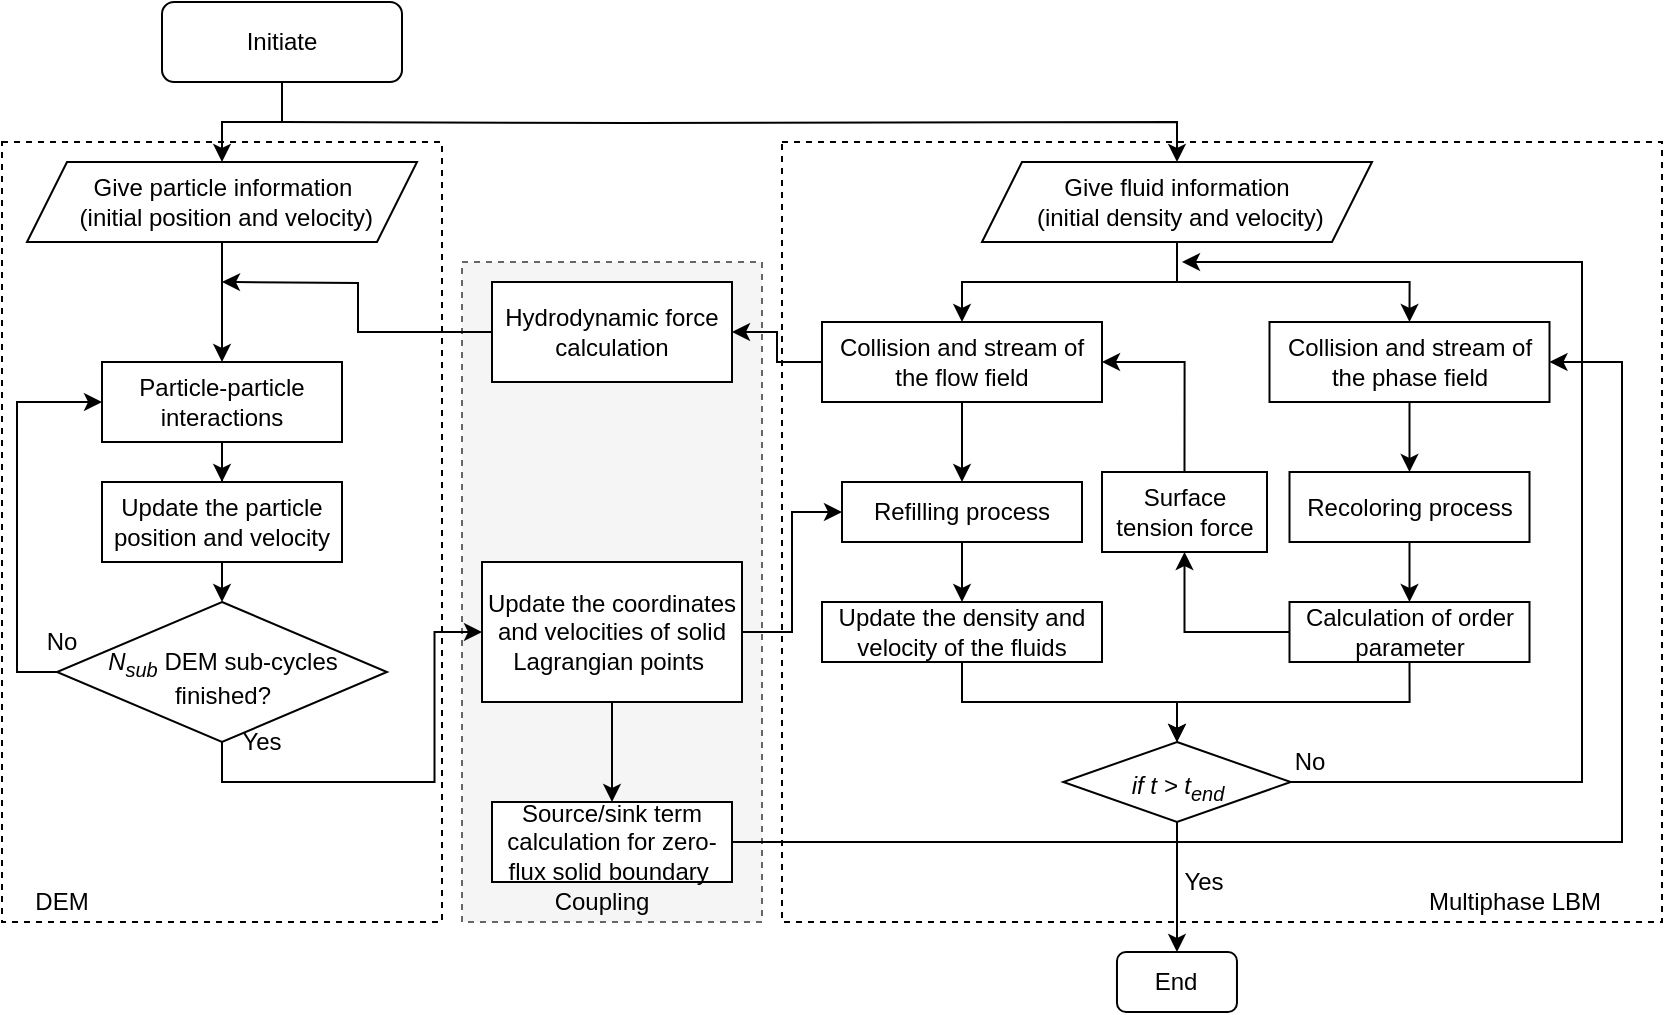 <mxfile version="13.6.5" type="github">
  <diagram id="C5RBs43oDa-KdzZeNtuy" name="Page-1">
    <mxGraphModel dx="1186" dy="681" grid="1" gridSize="10" guides="1" tooltips="1" connect="1" arrows="1" fold="1" page="1" pageScale="1" pageWidth="827" pageHeight="1169" math="0" shadow="0">
      <root>
        <mxCell id="WIyWlLk6GJQsqaUBKTNV-0" />
        <mxCell id="WIyWlLk6GJQsqaUBKTNV-1" parent="WIyWlLk6GJQsqaUBKTNV-0" />
        <mxCell id="5kI2YmAKgkf4STwn7-c3-12" value="" style="rounded=0;whiteSpace=wrap;html=1;dashed=1;fillColor=none;" vertex="1" parent="WIyWlLk6GJQsqaUBKTNV-1">
          <mxGeometry x="470" y="150" width="440" height="390" as="geometry" />
        </mxCell>
        <mxCell id="5kI2YmAKgkf4STwn7-c3-11" value="" style="rounded=0;whiteSpace=wrap;html=1;dashed=1;fillColor=none;" vertex="1" parent="WIyWlLk6GJQsqaUBKTNV-1">
          <mxGeometry x="80" y="150" width="220" height="390" as="geometry" />
        </mxCell>
        <mxCell id="5kI2YmAKgkf4STwn7-c3-15" value="" style="rounded=0;whiteSpace=wrap;html=1;dashed=1;fillColor=#f5f5f5;strokeColor=#666666;fontColor=#333333;" vertex="1" parent="WIyWlLk6GJQsqaUBKTNV-1">
          <mxGeometry x="310" y="210" width="150" height="330" as="geometry" />
        </mxCell>
        <mxCell id="5kI2YmAKgkf4STwn7-c3-5" style="edgeStyle=orthogonalEdgeStyle;rounded=0;orthogonalLoop=1;jettySize=auto;html=1;entryX=0.5;entryY=0;entryDx=0;entryDy=0;" edge="1" parent="WIyWlLk6GJQsqaUBKTNV-1" target="5kI2YmAKgkf4STwn7-c3-3">
          <mxGeometry relative="1" as="geometry">
            <mxPoint x="220" y="140" as="sourcePoint" />
          </mxGeometry>
        </mxCell>
        <mxCell id="5kI2YmAKgkf4STwn7-c3-6" style="edgeStyle=orthogonalEdgeStyle;rounded=0;orthogonalLoop=1;jettySize=auto;html=1;exitX=0.5;exitY=1;exitDx=0;exitDy=0;entryX=0.5;entryY=0;entryDx=0;entryDy=0;" edge="1" parent="WIyWlLk6GJQsqaUBKTNV-1" source="WIyWlLk6GJQsqaUBKTNV-3" target="5kI2YmAKgkf4STwn7-c3-0">
          <mxGeometry relative="1" as="geometry" />
        </mxCell>
        <mxCell id="WIyWlLk6GJQsqaUBKTNV-3" value="Initiate" style="rounded=1;whiteSpace=wrap;html=1;fontSize=12;glass=0;strokeWidth=1;shadow=0;" parent="WIyWlLk6GJQsqaUBKTNV-1" vertex="1">
          <mxGeometry x="160" y="80" width="120" height="40" as="geometry" />
        </mxCell>
        <mxCell id="5kI2YmAKgkf4STwn7-c3-21" style="edgeStyle=orthogonalEdgeStyle;rounded=0;orthogonalLoop=1;jettySize=auto;html=1;exitX=0.5;exitY=1;exitDx=0;exitDy=0;entryX=0.5;entryY=0;entryDx=0;entryDy=0;" edge="1" parent="WIyWlLk6GJQsqaUBKTNV-1" source="5kI2YmAKgkf4STwn7-c3-0" target="5kI2YmAKgkf4STwn7-c3-8">
          <mxGeometry relative="1" as="geometry" />
        </mxCell>
        <mxCell id="5kI2YmAKgkf4STwn7-c3-0" value="Give particle information&lt;br&gt;&amp;nbsp;(initial position and velocity)" style="shape=parallelogram;perimeter=parallelogramPerimeter;whiteSpace=wrap;html=1;fixedSize=1;" vertex="1" parent="WIyWlLk6GJQsqaUBKTNV-1">
          <mxGeometry x="92.5" y="160" width="195" height="40" as="geometry" />
        </mxCell>
        <mxCell id="5kI2YmAKgkf4STwn7-c3-33" style="edgeStyle=orthogonalEdgeStyle;rounded=0;orthogonalLoop=1;jettySize=auto;html=1;exitX=0.5;exitY=1;exitDx=0;exitDy=0;entryX=0.5;entryY=0;entryDx=0;entryDy=0;" edge="1" parent="WIyWlLk6GJQsqaUBKTNV-1" source="5kI2YmAKgkf4STwn7-c3-3" target="5kI2YmAKgkf4STwn7-c3-32">
          <mxGeometry relative="1" as="geometry" />
        </mxCell>
        <mxCell id="5kI2YmAKgkf4STwn7-c3-37" style="edgeStyle=orthogonalEdgeStyle;rounded=0;orthogonalLoop=1;jettySize=auto;html=1;exitX=0.5;exitY=1;exitDx=0;exitDy=0;entryX=0.5;entryY=0;entryDx=0;entryDy=0;" edge="1" parent="WIyWlLk6GJQsqaUBKTNV-1" source="5kI2YmAKgkf4STwn7-c3-3" target="5kI2YmAKgkf4STwn7-c3-36">
          <mxGeometry relative="1" as="geometry" />
        </mxCell>
        <mxCell id="5kI2YmAKgkf4STwn7-c3-3" value="Give fluid information&lt;br&gt;&amp;nbsp;(initial density and velocity)" style="shape=parallelogram;perimeter=parallelogramPerimeter;whiteSpace=wrap;html=1;fixedSize=1;" vertex="1" parent="WIyWlLk6GJQsqaUBKTNV-1">
          <mxGeometry x="570" y="160" width="195" height="40" as="geometry" />
        </mxCell>
        <mxCell id="5kI2YmAKgkf4STwn7-c3-31" style="edgeStyle=orthogonalEdgeStyle;rounded=0;orthogonalLoop=1;jettySize=auto;html=1;exitX=0.5;exitY=1;exitDx=0;exitDy=0;entryX=0.5;entryY=0;entryDx=0;entryDy=0;" edge="1" parent="WIyWlLk6GJQsqaUBKTNV-1" source="5kI2YmAKgkf4STwn7-c3-7" target="5kI2YmAKgkf4STwn7-c3-17">
          <mxGeometry relative="1" as="geometry" />
        </mxCell>
        <mxCell id="5kI2YmAKgkf4STwn7-c3-7" value="Update the particle position and velocity" style="rounded=0;whiteSpace=wrap;html=1;" vertex="1" parent="WIyWlLk6GJQsqaUBKTNV-1">
          <mxGeometry x="130" y="320" width="120" height="40" as="geometry" />
        </mxCell>
        <mxCell id="5kI2YmAKgkf4STwn7-c3-23" style="edgeStyle=orthogonalEdgeStyle;rounded=0;orthogonalLoop=1;jettySize=auto;html=1;exitX=0.5;exitY=1;exitDx=0;exitDy=0;" edge="1" parent="WIyWlLk6GJQsqaUBKTNV-1" source="5kI2YmAKgkf4STwn7-c3-8" target="5kI2YmAKgkf4STwn7-c3-7">
          <mxGeometry relative="1" as="geometry" />
        </mxCell>
        <mxCell id="5kI2YmAKgkf4STwn7-c3-8" value="Particle-particle interactions" style="rounded=0;whiteSpace=wrap;html=1;" vertex="1" parent="WIyWlLk6GJQsqaUBKTNV-1">
          <mxGeometry x="130" y="260" width="120" height="40" as="geometry" />
        </mxCell>
        <mxCell id="5kI2YmAKgkf4STwn7-c3-13" value="DEM" style="text;html=1;strokeColor=none;fillColor=none;align=center;verticalAlign=middle;whiteSpace=wrap;rounded=0;dashed=1;" vertex="1" parent="WIyWlLk6GJQsqaUBKTNV-1">
          <mxGeometry x="90" y="520" width="40" height="20" as="geometry" />
        </mxCell>
        <mxCell id="5kI2YmAKgkf4STwn7-c3-14" value="Multiphase LBM" style="text;html=1;strokeColor=none;fillColor=none;align=center;verticalAlign=middle;whiteSpace=wrap;rounded=0;dashed=1;" vertex="1" parent="WIyWlLk6GJQsqaUBKTNV-1">
          <mxGeometry x="790" y="520" width="92.5" height="20" as="geometry" />
        </mxCell>
        <mxCell id="5kI2YmAKgkf4STwn7-c3-16" value="Coupling" style="text;html=1;strokeColor=none;fillColor=none;align=center;verticalAlign=middle;whiteSpace=wrap;rounded=0;dashed=1;" vertex="1" parent="WIyWlLk6GJQsqaUBKTNV-1">
          <mxGeometry x="360" y="520" width="40" height="20" as="geometry" />
        </mxCell>
        <mxCell id="5kI2YmAKgkf4STwn7-c3-25" style="edgeStyle=orthogonalEdgeStyle;rounded=0;orthogonalLoop=1;jettySize=auto;html=1;exitX=0;exitY=0.5;exitDx=0;exitDy=0;entryX=0;entryY=0.5;entryDx=0;entryDy=0;" edge="1" parent="WIyWlLk6GJQsqaUBKTNV-1" source="5kI2YmAKgkf4STwn7-c3-17" target="5kI2YmAKgkf4STwn7-c3-8">
          <mxGeometry relative="1" as="geometry" />
        </mxCell>
        <mxCell id="5kI2YmAKgkf4STwn7-c3-56" style="edgeStyle=orthogonalEdgeStyle;rounded=0;orthogonalLoop=1;jettySize=auto;html=1;exitX=0.5;exitY=1;exitDx=0;exitDy=0;entryX=0;entryY=0.5;entryDx=0;entryDy=0;" edge="1" parent="WIyWlLk6GJQsqaUBKTNV-1" source="5kI2YmAKgkf4STwn7-c3-17" target="5kI2YmAKgkf4STwn7-c3-26">
          <mxGeometry relative="1" as="geometry" />
        </mxCell>
        <mxCell id="5kI2YmAKgkf4STwn7-c3-17" value="&lt;i&gt;N&lt;sub&gt;sub&lt;/sub&gt;&lt;/i&gt; DEM sub-cycles finished?" style="rhombus;whiteSpace=wrap;html=1;spacingTop=5;" vertex="1" parent="WIyWlLk6GJQsqaUBKTNV-1">
          <mxGeometry x="107.5" y="380" width="165" height="70" as="geometry" />
        </mxCell>
        <mxCell id="5kI2YmAKgkf4STwn7-c3-24" style="edgeStyle=orthogonalEdgeStyle;rounded=0;orthogonalLoop=1;jettySize=auto;html=1;exitX=0;exitY=0.5;exitDx=0;exitDy=0;" edge="1" parent="WIyWlLk6GJQsqaUBKTNV-1" source="5kI2YmAKgkf4STwn7-c3-18">
          <mxGeometry relative="1" as="geometry">
            <mxPoint x="190" y="220" as="targetPoint" />
          </mxGeometry>
        </mxCell>
        <mxCell id="5kI2YmAKgkf4STwn7-c3-18" value="Hydrodynamic force calculation" style="rounded=0;whiteSpace=wrap;html=1;" vertex="1" parent="WIyWlLk6GJQsqaUBKTNV-1">
          <mxGeometry x="325" y="220" width="120" height="50" as="geometry" />
        </mxCell>
        <mxCell id="5kI2YmAKgkf4STwn7-c3-53" style="edgeStyle=orthogonalEdgeStyle;rounded=0;orthogonalLoop=1;jettySize=auto;html=1;exitX=0.5;exitY=1;exitDx=0;exitDy=0;entryX=0.5;entryY=0;entryDx=0;entryDy=0;" edge="1" parent="WIyWlLk6GJQsqaUBKTNV-1" source="5kI2YmAKgkf4STwn7-c3-26" target="5kI2YmAKgkf4STwn7-c3-40">
          <mxGeometry relative="1" as="geometry" />
        </mxCell>
        <mxCell id="5kI2YmAKgkf4STwn7-c3-60" style="edgeStyle=orthogonalEdgeStyle;rounded=0;orthogonalLoop=1;jettySize=auto;html=1;exitX=1;exitY=0.5;exitDx=0;exitDy=0;entryX=0;entryY=0.5;entryDx=0;entryDy=0;" edge="1" parent="WIyWlLk6GJQsqaUBKTNV-1" source="5kI2YmAKgkf4STwn7-c3-26" target="5kI2YmAKgkf4STwn7-c3-34">
          <mxGeometry relative="1" as="geometry" />
        </mxCell>
        <mxCell id="5kI2YmAKgkf4STwn7-c3-26" value="Update the coordinates and velocities of solid Lagrangian points&amp;nbsp;" style="rounded=0;whiteSpace=wrap;html=1;" vertex="1" parent="WIyWlLk6GJQsqaUBKTNV-1">
          <mxGeometry x="320" y="360" width="130" height="70" as="geometry" />
        </mxCell>
        <mxCell id="5kI2YmAKgkf4STwn7-c3-29" value="Yes" style="text;html=1;strokeColor=none;fillColor=none;align=center;verticalAlign=middle;whiteSpace=wrap;rounded=0;" vertex="1" parent="WIyWlLk6GJQsqaUBKTNV-1">
          <mxGeometry x="190" y="440" width="40" height="20" as="geometry" />
        </mxCell>
        <mxCell id="5kI2YmAKgkf4STwn7-c3-30" value="No" style="text;html=1;strokeColor=none;fillColor=none;align=center;verticalAlign=middle;whiteSpace=wrap;rounded=0;" vertex="1" parent="WIyWlLk6GJQsqaUBKTNV-1">
          <mxGeometry x="90" y="390" width="40" height="20" as="geometry" />
        </mxCell>
        <mxCell id="5kI2YmAKgkf4STwn7-c3-57" style="edgeStyle=orthogonalEdgeStyle;rounded=0;orthogonalLoop=1;jettySize=auto;html=1;exitX=0;exitY=0.5;exitDx=0;exitDy=0;entryX=1;entryY=0.5;entryDx=0;entryDy=0;" edge="1" parent="WIyWlLk6GJQsqaUBKTNV-1" source="5kI2YmAKgkf4STwn7-c3-32" target="5kI2YmAKgkf4STwn7-c3-18">
          <mxGeometry relative="1" as="geometry" />
        </mxCell>
        <mxCell id="5kI2YmAKgkf4STwn7-c3-61" style="edgeStyle=orthogonalEdgeStyle;rounded=0;orthogonalLoop=1;jettySize=auto;html=1;exitX=0.5;exitY=1;exitDx=0;exitDy=0;entryX=0.5;entryY=0;entryDx=0;entryDy=0;" edge="1" parent="WIyWlLk6GJQsqaUBKTNV-1" source="5kI2YmAKgkf4STwn7-c3-32" target="5kI2YmAKgkf4STwn7-c3-34">
          <mxGeometry relative="1" as="geometry" />
        </mxCell>
        <mxCell id="5kI2YmAKgkf4STwn7-c3-32" value="Collision and stream of the flow field" style="rounded=0;whiteSpace=wrap;html=1;" vertex="1" parent="WIyWlLk6GJQsqaUBKTNV-1">
          <mxGeometry x="490" y="240" width="140" height="40" as="geometry" />
        </mxCell>
        <mxCell id="5kI2YmAKgkf4STwn7-c3-62" style="edgeStyle=orthogonalEdgeStyle;rounded=0;orthogonalLoop=1;jettySize=auto;html=1;exitX=0.5;exitY=1;exitDx=0;exitDy=0;" edge="1" parent="WIyWlLk6GJQsqaUBKTNV-1" source="5kI2YmAKgkf4STwn7-c3-34" target="5kI2YmAKgkf4STwn7-c3-59">
          <mxGeometry relative="1" as="geometry" />
        </mxCell>
        <mxCell id="5kI2YmAKgkf4STwn7-c3-34" value="Refilling process" style="rounded=0;whiteSpace=wrap;html=1;" vertex="1" parent="WIyWlLk6GJQsqaUBKTNV-1">
          <mxGeometry x="500" y="320" width="120" height="30" as="geometry" />
        </mxCell>
        <mxCell id="5kI2YmAKgkf4STwn7-c3-45" style="edgeStyle=orthogonalEdgeStyle;rounded=0;orthogonalLoop=1;jettySize=auto;html=1;exitX=0.5;exitY=1;exitDx=0;exitDy=0;entryX=0.5;entryY=0;entryDx=0;entryDy=0;" edge="1" parent="WIyWlLk6GJQsqaUBKTNV-1" source="5kI2YmAKgkf4STwn7-c3-36" target="5kI2YmAKgkf4STwn7-c3-38">
          <mxGeometry relative="1" as="geometry" />
        </mxCell>
        <mxCell id="5kI2YmAKgkf4STwn7-c3-36" value="Collision and stream of the phase field" style="rounded=0;whiteSpace=wrap;html=1;" vertex="1" parent="WIyWlLk6GJQsqaUBKTNV-1">
          <mxGeometry x="713.75" y="240" width="140" height="40" as="geometry" />
        </mxCell>
        <mxCell id="5kI2YmAKgkf4STwn7-c3-46" style="edgeStyle=orthogonalEdgeStyle;rounded=0;orthogonalLoop=1;jettySize=auto;html=1;exitX=0.5;exitY=1;exitDx=0;exitDy=0;entryX=0.5;entryY=0;entryDx=0;entryDy=0;" edge="1" parent="WIyWlLk6GJQsqaUBKTNV-1" source="5kI2YmAKgkf4STwn7-c3-38" target="5kI2YmAKgkf4STwn7-c3-39">
          <mxGeometry relative="1" as="geometry" />
        </mxCell>
        <mxCell id="5kI2YmAKgkf4STwn7-c3-38" value="Recoloring process" style="rounded=0;whiteSpace=wrap;html=1;" vertex="1" parent="WIyWlLk6GJQsqaUBKTNV-1">
          <mxGeometry x="723.75" y="315" width="120" height="35" as="geometry" />
        </mxCell>
        <mxCell id="5kI2YmAKgkf4STwn7-c3-71" style="edgeStyle=orthogonalEdgeStyle;rounded=0;orthogonalLoop=1;jettySize=auto;html=1;exitX=0.5;exitY=1;exitDx=0;exitDy=0;entryX=0.5;entryY=0;entryDx=0;entryDy=0;" edge="1" parent="WIyWlLk6GJQsqaUBKTNV-1" source="5kI2YmAKgkf4STwn7-c3-39" target="5kI2YmAKgkf4STwn7-c3-64">
          <mxGeometry relative="1" as="geometry" />
        </mxCell>
        <mxCell id="5kI2YmAKgkf4STwn7-c3-74" style="edgeStyle=orthogonalEdgeStyle;rounded=0;orthogonalLoop=1;jettySize=auto;html=1;exitX=0;exitY=0.5;exitDx=0;exitDy=0;" edge="1" parent="WIyWlLk6GJQsqaUBKTNV-1" source="5kI2YmAKgkf4STwn7-c3-39" target="5kI2YmAKgkf4STwn7-c3-73">
          <mxGeometry relative="1" as="geometry" />
        </mxCell>
        <mxCell id="5kI2YmAKgkf4STwn7-c3-39" value="Calculation of order parameter" style="rounded=0;whiteSpace=wrap;html=1;" vertex="1" parent="WIyWlLk6GJQsqaUBKTNV-1">
          <mxGeometry x="723.75" y="380" width="120" height="30" as="geometry" />
        </mxCell>
        <mxCell id="5kI2YmAKgkf4STwn7-c3-44" style="edgeStyle=orthogonalEdgeStyle;rounded=0;orthogonalLoop=1;jettySize=auto;html=1;exitX=1;exitY=0.5;exitDx=0;exitDy=0;entryX=1;entryY=0.5;entryDx=0;entryDy=0;" edge="1" parent="WIyWlLk6GJQsqaUBKTNV-1" source="5kI2YmAKgkf4STwn7-c3-40" target="5kI2YmAKgkf4STwn7-c3-36">
          <mxGeometry relative="1" as="geometry">
            <Array as="points">
              <mxPoint x="890" y="500" />
              <mxPoint x="890" y="260" />
            </Array>
          </mxGeometry>
        </mxCell>
        <mxCell id="5kI2YmAKgkf4STwn7-c3-40" value="Source/sink term calculation for zero-flux solid boundary&amp;nbsp;" style="rounded=0;whiteSpace=wrap;html=1;" vertex="1" parent="WIyWlLk6GJQsqaUBKTNV-1">
          <mxGeometry x="325" y="480" width="120" height="40" as="geometry" />
        </mxCell>
        <mxCell id="5kI2YmAKgkf4STwn7-c3-70" style="edgeStyle=orthogonalEdgeStyle;rounded=0;orthogonalLoop=1;jettySize=auto;html=1;exitX=0.5;exitY=1;exitDx=0;exitDy=0;entryX=0.5;entryY=0;entryDx=0;entryDy=0;" edge="1" parent="WIyWlLk6GJQsqaUBKTNV-1" source="5kI2YmAKgkf4STwn7-c3-59" target="5kI2YmAKgkf4STwn7-c3-64">
          <mxGeometry relative="1" as="geometry" />
        </mxCell>
        <mxCell id="5kI2YmAKgkf4STwn7-c3-59" value="Update the density and velocity of the fluids" style="rounded=0;whiteSpace=wrap;html=1;" vertex="1" parent="WIyWlLk6GJQsqaUBKTNV-1">
          <mxGeometry x="490" y="380" width="140" height="30" as="geometry" />
        </mxCell>
        <mxCell id="5kI2YmAKgkf4STwn7-c3-67" style="edgeStyle=orthogonalEdgeStyle;rounded=0;orthogonalLoop=1;jettySize=auto;html=1;exitX=0.5;exitY=1;exitDx=0;exitDy=0;entryX=0.5;entryY=0;entryDx=0;entryDy=0;" edge="1" parent="WIyWlLk6GJQsqaUBKTNV-1" source="5kI2YmAKgkf4STwn7-c3-64" target="5kI2YmAKgkf4STwn7-c3-66">
          <mxGeometry relative="1" as="geometry" />
        </mxCell>
        <mxCell id="5kI2YmAKgkf4STwn7-c3-76" style="edgeStyle=orthogonalEdgeStyle;rounded=0;orthogonalLoop=1;jettySize=auto;html=1;exitX=1;exitY=0.5;exitDx=0;exitDy=0;" edge="1" parent="WIyWlLk6GJQsqaUBKTNV-1" source="5kI2YmAKgkf4STwn7-c3-64">
          <mxGeometry relative="1" as="geometry">
            <mxPoint x="670" y="210" as="targetPoint" />
            <Array as="points">
              <mxPoint x="870" y="470" />
              <mxPoint x="870" y="210" />
            </Array>
          </mxGeometry>
        </mxCell>
        <mxCell id="5kI2YmAKgkf4STwn7-c3-64" value="&lt;i&gt;if t &amp;gt; t&lt;sub&gt;end&lt;/sub&gt;&lt;/i&gt;" style="rhombus;whiteSpace=wrap;html=1;spacingTop=5;" vertex="1" parent="WIyWlLk6GJQsqaUBKTNV-1">
          <mxGeometry x="610.63" y="450" width="113.75" height="40" as="geometry" />
        </mxCell>
        <mxCell id="5kI2YmAKgkf4STwn7-c3-66" value="End" style="rounded=1;whiteSpace=wrap;html=1;" vertex="1" parent="WIyWlLk6GJQsqaUBKTNV-1">
          <mxGeometry x="637.49" y="555" width="60" height="30" as="geometry" />
        </mxCell>
        <mxCell id="5kI2YmAKgkf4STwn7-c3-69" value="Yes" style="text;html=1;strokeColor=none;fillColor=none;align=center;verticalAlign=middle;whiteSpace=wrap;rounded=0;" vertex="1" parent="WIyWlLk6GJQsqaUBKTNV-1">
          <mxGeometry x="661.25" y="510" width="40" height="20" as="geometry" />
        </mxCell>
        <mxCell id="5kI2YmAKgkf4STwn7-c3-75" style="edgeStyle=orthogonalEdgeStyle;rounded=0;orthogonalLoop=1;jettySize=auto;html=1;exitX=0.5;exitY=0;exitDx=0;exitDy=0;entryX=1;entryY=0.5;entryDx=0;entryDy=0;" edge="1" parent="WIyWlLk6GJQsqaUBKTNV-1" source="5kI2YmAKgkf4STwn7-c3-73" target="5kI2YmAKgkf4STwn7-c3-32">
          <mxGeometry relative="1" as="geometry" />
        </mxCell>
        <mxCell id="5kI2YmAKgkf4STwn7-c3-73" value="Surface tension force" style="rounded=0;whiteSpace=wrap;html=1;" vertex="1" parent="WIyWlLk6GJQsqaUBKTNV-1">
          <mxGeometry x="630" y="315" width="82.5" height="40" as="geometry" />
        </mxCell>
        <mxCell id="5kI2YmAKgkf4STwn7-c3-77" value="No" style="text;html=1;strokeColor=none;fillColor=none;align=center;verticalAlign=middle;whiteSpace=wrap;rounded=0;" vertex="1" parent="WIyWlLk6GJQsqaUBKTNV-1">
          <mxGeometry x="713.75" y="450" width="40" height="20" as="geometry" />
        </mxCell>
      </root>
    </mxGraphModel>
  </diagram>
</mxfile>
